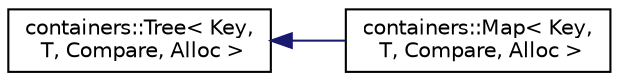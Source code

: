 digraph "Graphical Class Hierarchy"
{
 // LATEX_PDF_SIZE
  edge [fontname="Helvetica",fontsize="10",labelfontname="Helvetica",labelfontsize="10"];
  node [fontname="Helvetica",fontsize="10",shape=record];
  rankdir="LR";
  Node0 [label="containers::Tree\< Key,\l T, Compare, Alloc \>",height=0.2,width=0.4,color="black", fillcolor="white", style="filled",URL="$classcontainers_1_1_tree.html",tooltip=" "];
  Node0 -> Node1 [dir="back",color="midnightblue",fontsize="10",style="solid",fontname="Helvetica"];
  Node1 [label="containers::Map\< Key,\l T, Compare, Alloc \>",height=0.2,width=0.4,color="black", fillcolor="white", style="filled",URL="$classcontainers_1_1_map.html",tooltip=" "];
}
